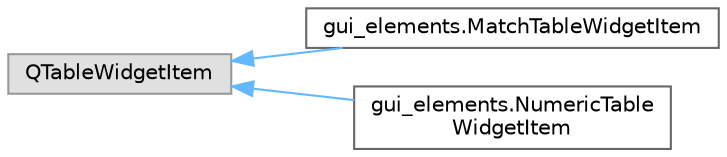 digraph "Graphical Class Hierarchy"
{
 // LATEX_PDF_SIZE
  bgcolor="transparent";
  edge [fontname=Helvetica,fontsize=10,labelfontname=Helvetica,labelfontsize=10];
  node [fontname=Helvetica,fontsize=10,shape=box,height=0.2,width=0.4];
  rankdir="LR";
  Node0 [id="Node000000",label="QTableWidgetItem",height=0.2,width=0.4,color="grey60", fillcolor="#E0E0E0", style="filled",tooltip=" "];
  Node0 -> Node1 [id="edge2_Node000000_Node000001",dir="back",color="steelblue1",style="solid",tooltip=" "];
  Node1 [id="Node000001",label="gui_elements.MatchTableWidgetItem",height=0.2,width=0.4,color="grey40", fillcolor="white", style="filled",URL="$classgui__elements_1_1_match_table_widget_item.html",tooltip=" "];
  Node0 -> Node2 [id="edge3_Node000000_Node000002",dir="back",color="steelblue1",style="solid",tooltip=" "];
  Node2 [id="Node000002",label="gui_elements.NumericTable\lWidgetItem",height=0.2,width=0.4,color="grey40", fillcolor="white", style="filled",URL="$classgui__elements_1_1_numeric_table_widget_item.html",tooltip=" "];
}
